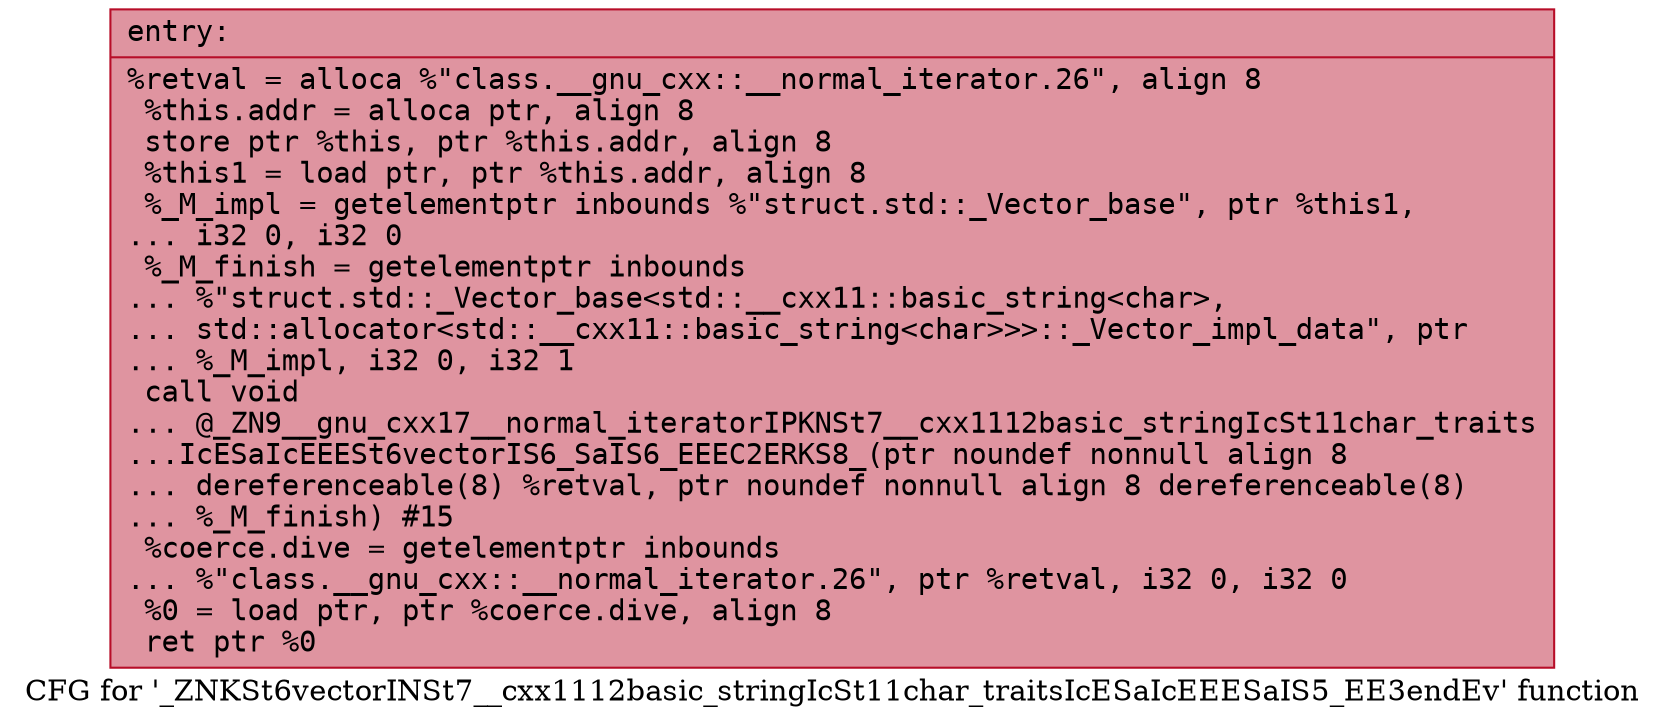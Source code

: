 digraph "CFG for '_ZNKSt6vectorINSt7__cxx1112basic_stringIcSt11char_traitsIcESaIcEEESaIS5_EE3endEv' function" {
	label="CFG for '_ZNKSt6vectorINSt7__cxx1112basic_stringIcSt11char_traitsIcESaIcEEESaIS5_EE3endEv' function";

	Node0x557e2afb1850 [shape=record,color="#b70d28ff", style=filled, fillcolor="#b70d2870" fontname="Courier",label="{entry:\l|  %retval = alloca %\"class.__gnu_cxx::__normal_iterator.26\", align 8\l  %this.addr = alloca ptr, align 8\l  store ptr %this, ptr %this.addr, align 8\l  %this1 = load ptr, ptr %this.addr, align 8\l  %_M_impl = getelementptr inbounds %\"struct.std::_Vector_base\", ptr %this1,\l... i32 0, i32 0\l  %_M_finish = getelementptr inbounds\l... %\"struct.std::_Vector_base\<std::__cxx11::basic_string\<char\>,\l... std::allocator\<std::__cxx11::basic_string\<char\>\>\>::_Vector_impl_data\", ptr\l... %_M_impl, i32 0, i32 1\l  call void\l... @_ZN9__gnu_cxx17__normal_iteratorIPKNSt7__cxx1112basic_stringIcSt11char_traits\l...IcESaIcEEESt6vectorIS6_SaIS6_EEEC2ERKS8_(ptr noundef nonnull align 8\l... dereferenceable(8) %retval, ptr noundef nonnull align 8 dereferenceable(8)\l... %_M_finish) #15\l  %coerce.dive = getelementptr inbounds\l... %\"class.__gnu_cxx::__normal_iterator.26\", ptr %retval, i32 0, i32 0\l  %0 = load ptr, ptr %coerce.dive, align 8\l  ret ptr %0\l}"];
}
